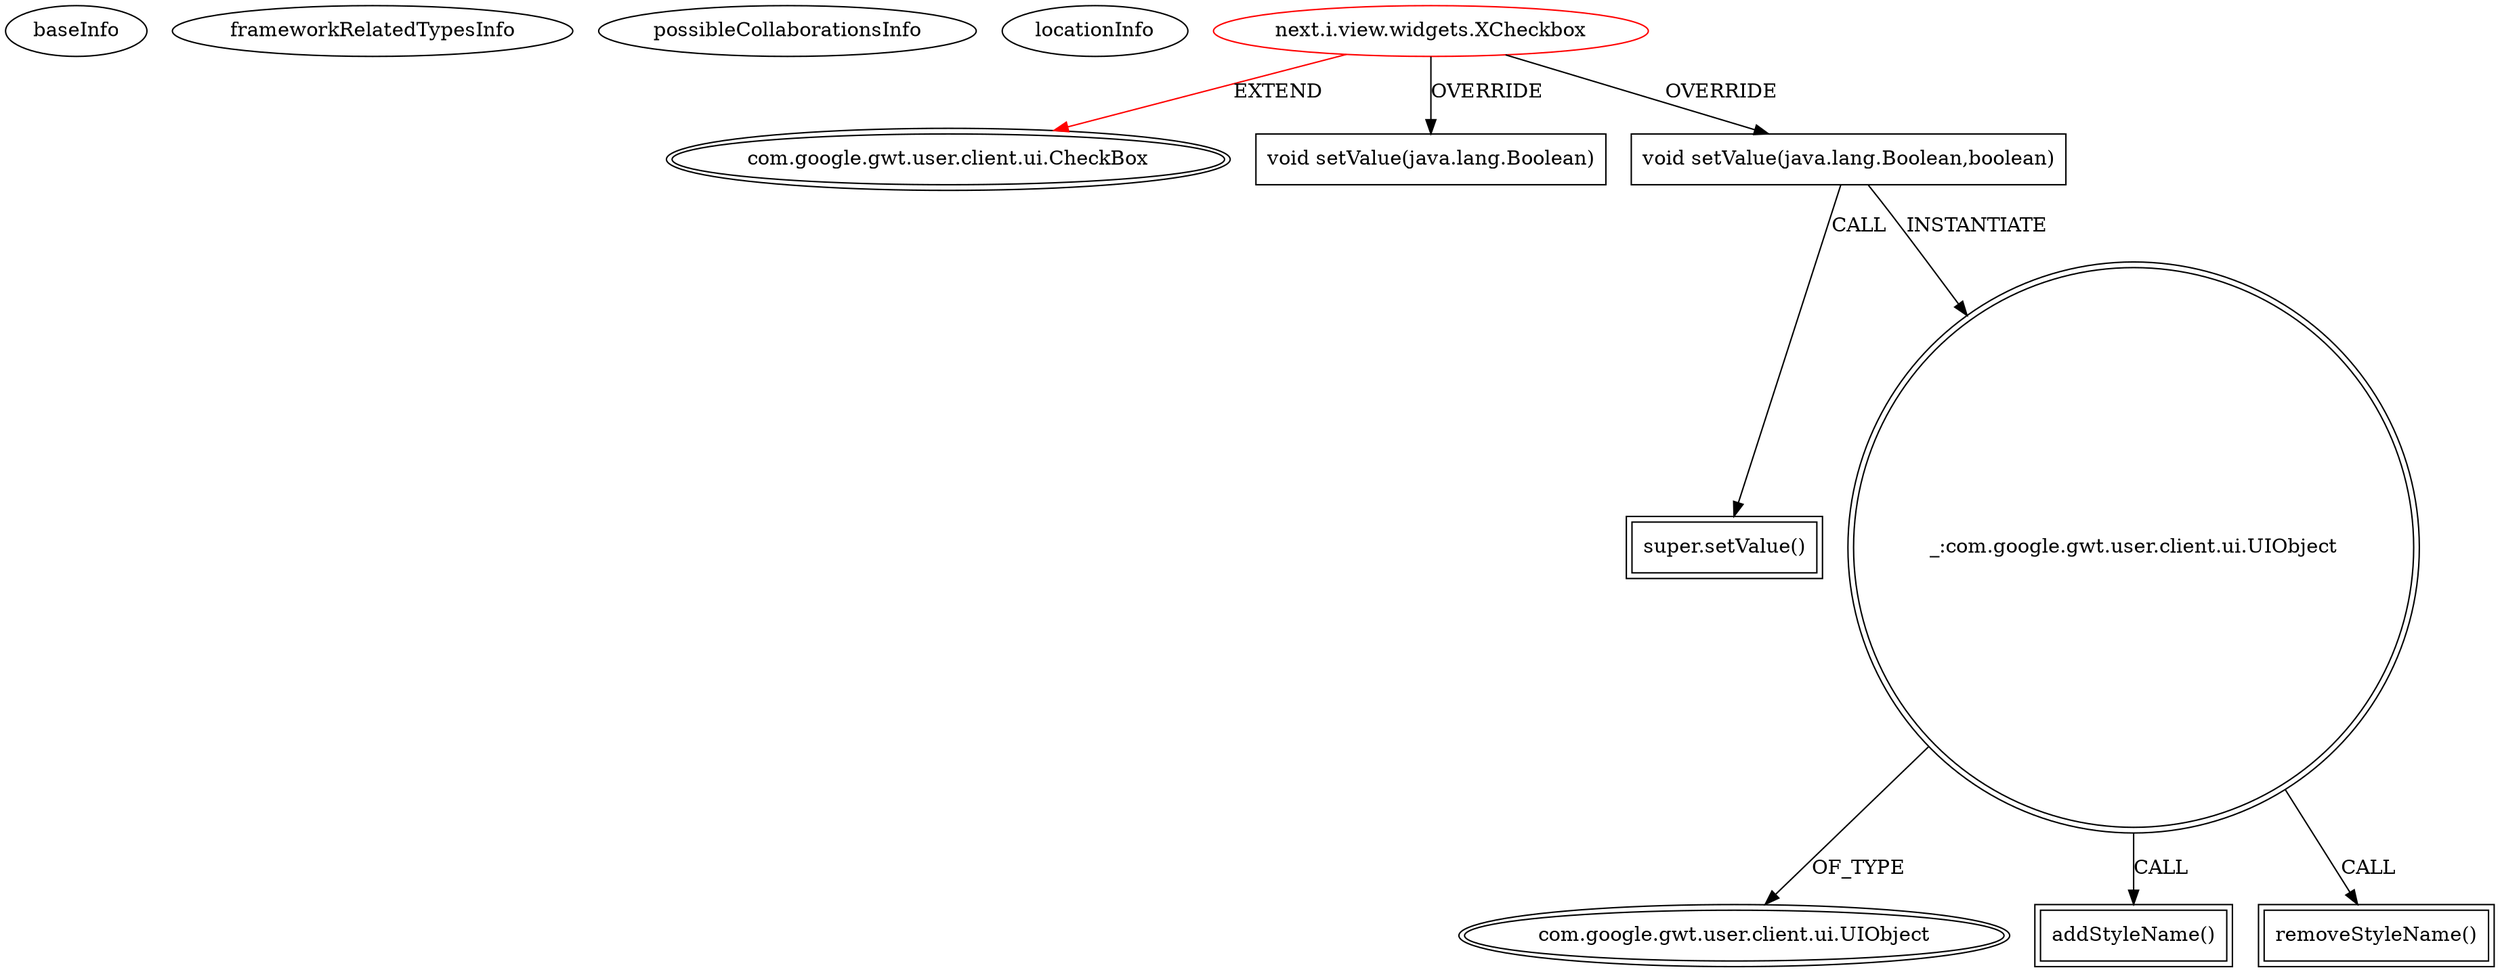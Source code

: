 digraph {
baseInfo[graphId=4225,category="extension_graph",isAnonymous=false,possibleRelation=false]
frameworkRelatedTypesInfo[0="com.google.gwt.user.client.ui.CheckBox"]
possibleCollaborationsInfo[]
locationInfo[projectName="nextinterfaces-next",filePath="/nextinterfaces-next/next-master/src/next/i/view/widgets/XCheckbox.java",contextSignature="XCheckbox",graphId="4225"]
0[label="next.i.view.widgets.XCheckbox",vertexType="ROOT_CLIENT_CLASS_DECLARATION",isFrameworkType=false,color=red]
1[label="com.google.gwt.user.client.ui.CheckBox",vertexType="FRAMEWORK_CLASS_TYPE",isFrameworkType=true,peripheries=2]
2[label="void setValue(java.lang.Boolean)",vertexType="OVERRIDING_METHOD_DECLARATION",isFrameworkType=false,shape=box]
3[label="void setValue(java.lang.Boolean,boolean)",vertexType="OVERRIDING_METHOD_DECLARATION",isFrameworkType=false,shape=box]
4[label="super.setValue()",vertexType="SUPER_CALL",isFrameworkType=true,peripheries=2,shape=box]
5[label="_:com.google.gwt.user.client.ui.UIObject",vertexType="VARIABLE_EXPRESION",isFrameworkType=true,peripheries=2,shape=circle]
7[label="com.google.gwt.user.client.ui.UIObject",vertexType="FRAMEWORK_CLASS_TYPE",isFrameworkType=true,peripheries=2]
6[label="addStyleName()",vertexType="INSIDE_CALL",isFrameworkType=true,peripheries=2,shape=box]
9[label="removeStyleName()",vertexType="INSIDE_CALL",isFrameworkType=true,peripheries=2,shape=box]
0->1[label="EXTEND",color=red]
0->2[label="OVERRIDE"]
0->3[label="OVERRIDE"]
3->4[label="CALL"]
3->5[label="INSTANTIATE"]
5->7[label="OF_TYPE"]
5->6[label="CALL"]
5->9[label="CALL"]
}
